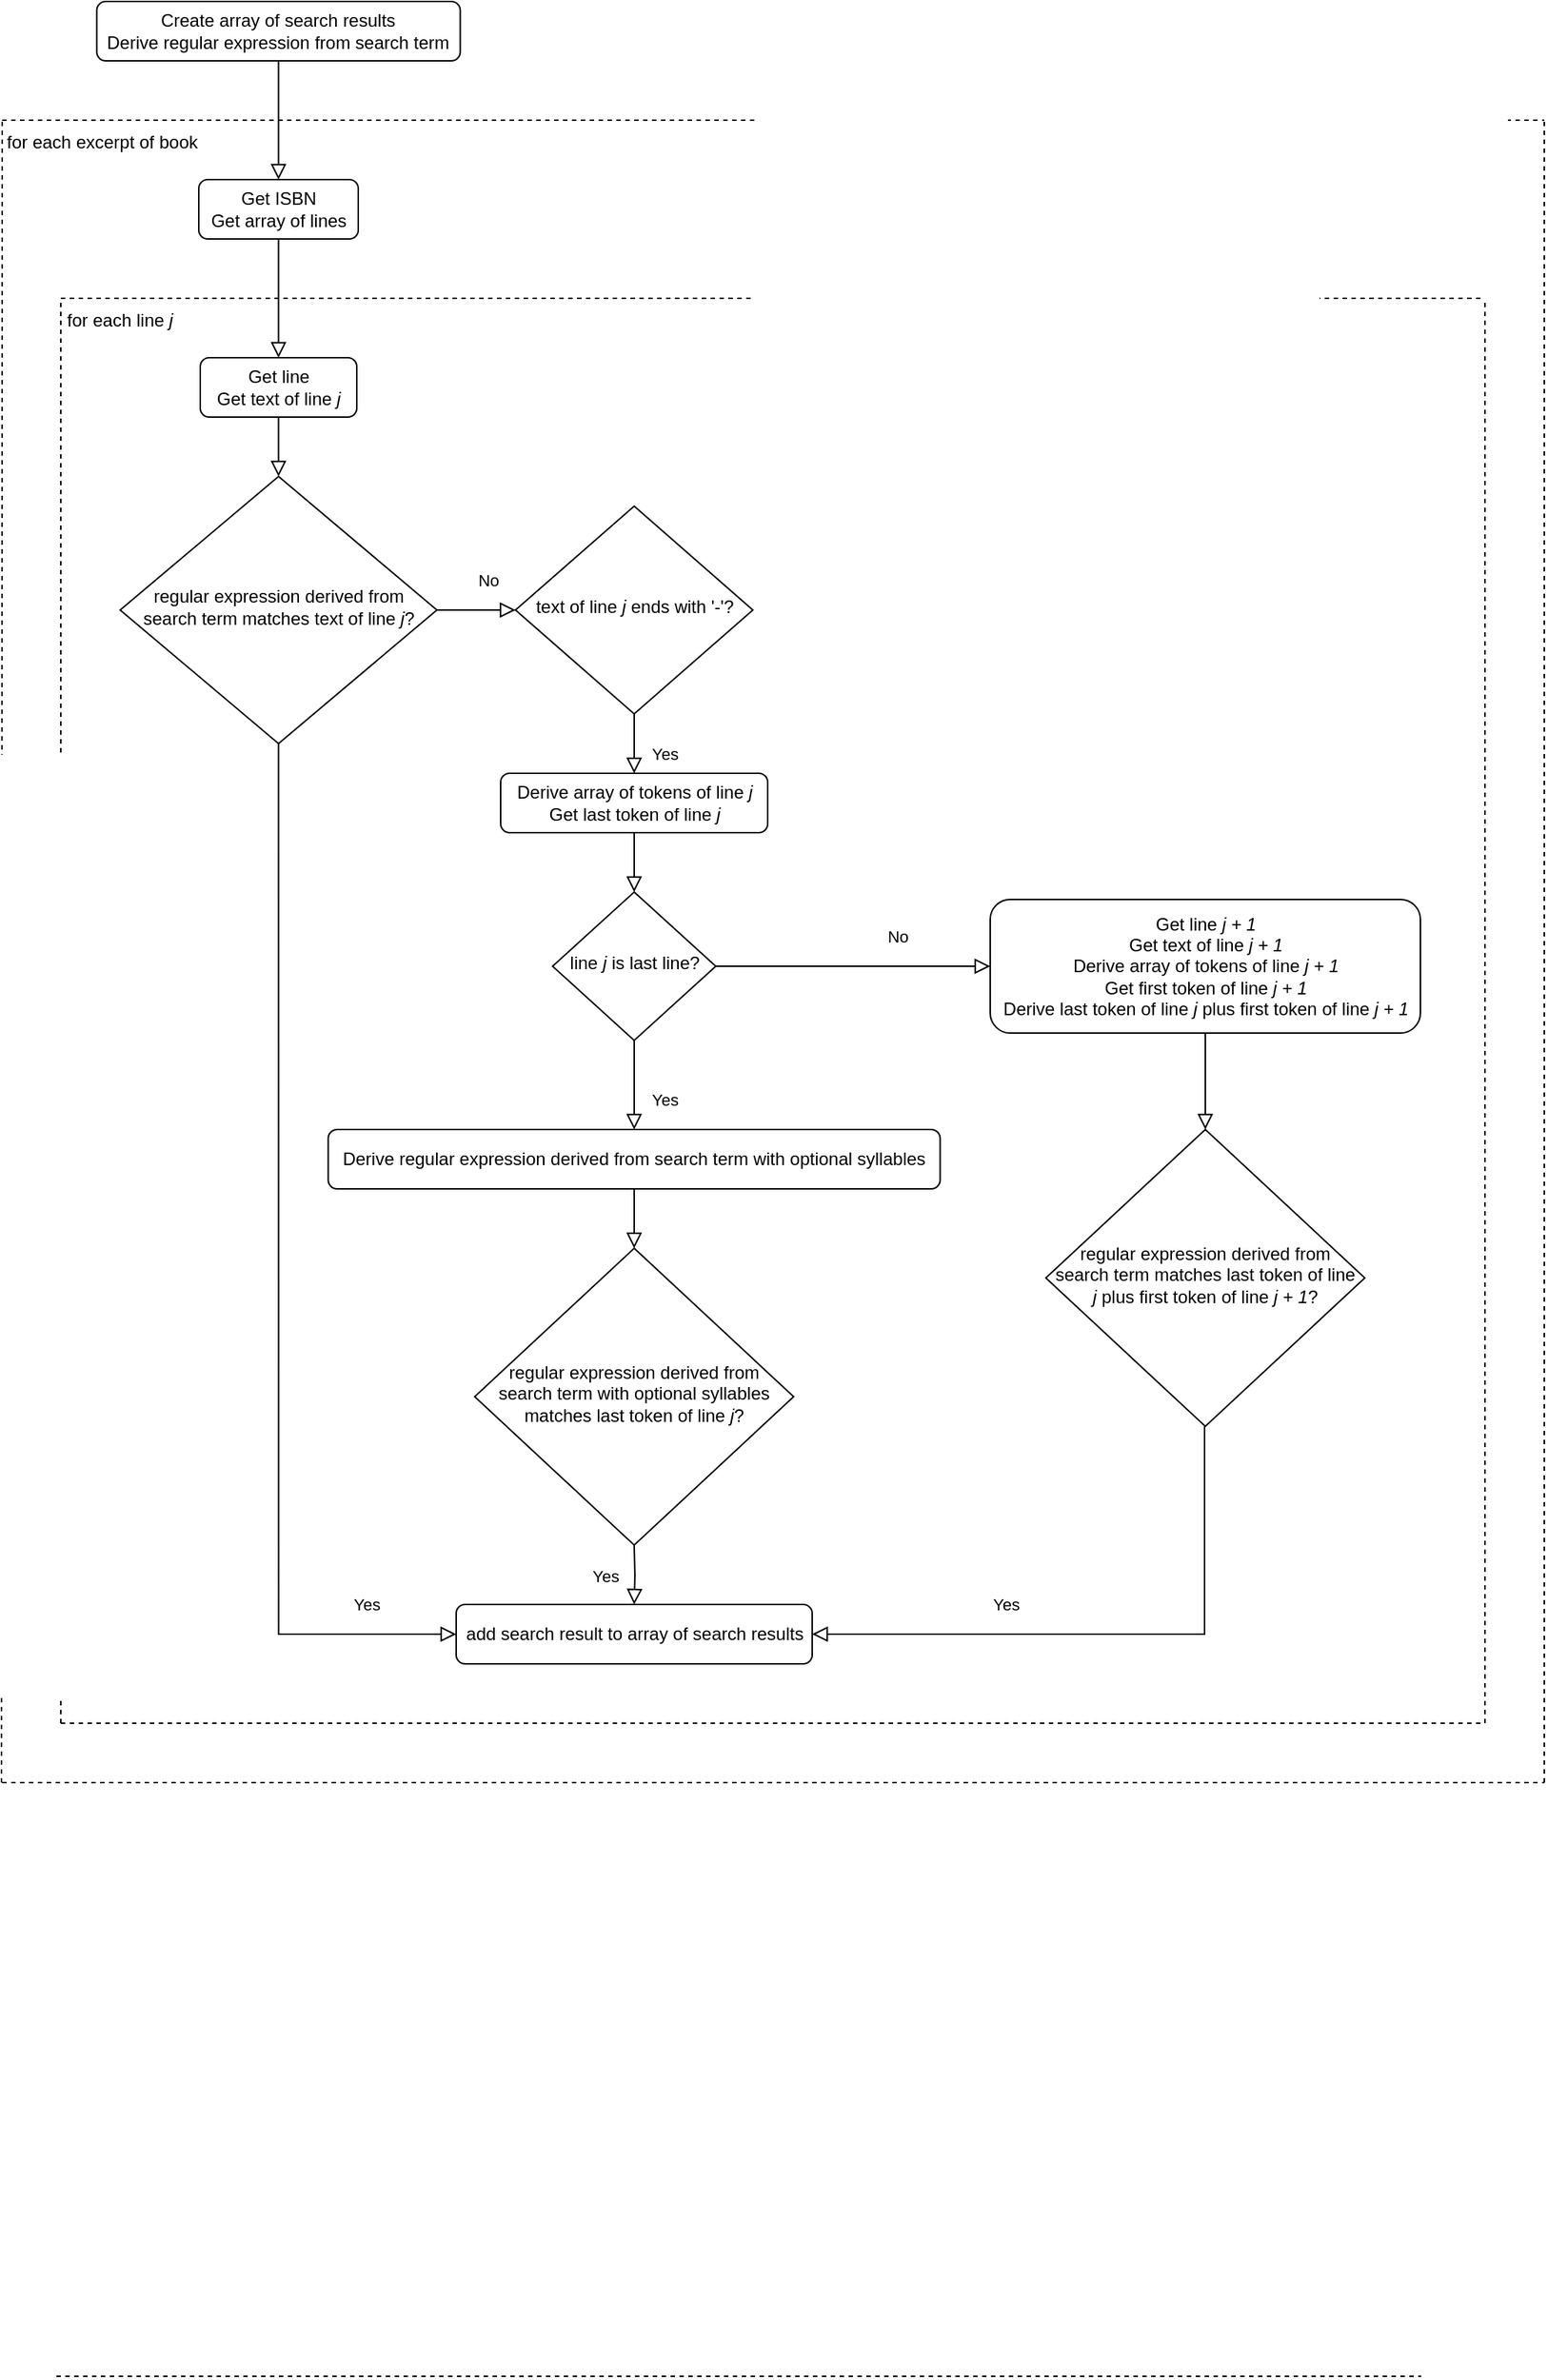 <mxfile version="22.1.7" type="github">
  <diagram id="C5RBs43oDa-KdzZeNtuy" name="Page-1">
    <mxGraphModel dx="1281" dy="518" grid="1" gridSize="10" guides="1" tooltips="1" connect="1" arrows="1" fold="1" page="1" pageScale="1" pageWidth="827" pageHeight="1169" math="0" shadow="0">
      <root>
        <mxCell id="WIyWlLk6GJQsqaUBKTNV-0" />
        <mxCell id="WIyWlLk6GJQsqaUBKTNV-1" parent="WIyWlLk6GJQsqaUBKTNV-0" />
        <mxCell id="WIyWlLk6GJQsqaUBKTNV-2" value="" style="rounded=0;html=1;jettySize=auto;orthogonalLoop=1;fontSize=11;endArrow=block;endFill=0;endSize=8;strokeWidth=1;shadow=0;labelBackgroundColor=none;edgeStyle=orthogonalEdgeStyle;entryX=0.5;entryY=0;entryDx=0;entryDy=0;" parent="WIyWlLk6GJQsqaUBKTNV-1" source="WIyWlLk6GJQsqaUBKTNV-3" target="zohzB5hVQK151VsvQyGE-7" edge="1">
          <mxGeometry relative="1" as="geometry" />
        </mxCell>
        <mxCell id="WIyWlLk6GJQsqaUBKTNV-3" value="Create array of search results&lt;br&gt;Derive regular expression from search term" style="rounded=1;whiteSpace=wrap;html=1;fontSize=12;glass=0;strokeWidth=1;shadow=0;" parent="WIyWlLk6GJQsqaUBKTNV-1" vertex="1">
          <mxGeometry x="144.25" y="80" width="245" height="40" as="geometry" />
        </mxCell>
        <mxCell id="zohzB5hVQK151VsvQyGE-40" value="Yes" style="rounded=0;html=1;jettySize=auto;orthogonalLoop=1;fontSize=11;endArrow=block;endFill=0;endSize=8;strokeWidth=1;shadow=0;labelBackgroundColor=none;edgeStyle=orthogonalEdgeStyle;exitX=0.5;exitY=1;exitDx=0;exitDy=0;entryX=0;entryY=0.5;entryDx=0;entryDy=0;" edge="1" parent="WIyWlLk6GJQsqaUBKTNV-1" source="zohzB5hVQK151VsvQyGE-9" target="zohzB5hVQK151VsvQyGE-65">
          <mxGeometry x="0.833" y="20" relative="1" as="geometry">
            <mxPoint as="offset" />
            <mxPoint x="286.5" y="600" as="sourcePoint" />
            <mxPoint x="266.5" y="900" as="targetPoint" />
          </mxGeometry>
        </mxCell>
        <mxCell id="zohzB5hVQK151VsvQyGE-42" value="No" style="rounded=0;html=1;jettySize=auto;orthogonalLoop=1;fontSize=11;endArrow=block;endFill=0;endSize=8;strokeWidth=1;shadow=0;labelBackgroundColor=none;edgeStyle=orthogonalEdgeStyle;exitX=1;exitY=0.5;exitDx=0;exitDy=0;" edge="1" parent="WIyWlLk6GJQsqaUBKTNV-1" source="zohzB5hVQK151VsvQyGE-9">
          <mxGeometry x="0.333" y="20" relative="1" as="geometry">
            <mxPoint as="offset" />
            <mxPoint x="326.5" y="590" as="sourcePoint" />
            <mxPoint x="426.5" y="490" as="targetPoint" />
          </mxGeometry>
        </mxCell>
        <mxCell id="zohzB5hVQK151VsvQyGE-6" value="for each excerpt of book" style="text;html=1;strokeColor=none;fillColor=none;align=center;verticalAlign=middle;whiteSpace=wrap;rounded=0;" vertex="1" parent="WIyWlLk6GJQsqaUBKTNV-1">
          <mxGeometry x="80.5" y="160" width="133.636" height="30" as="geometry" />
        </mxCell>
        <mxCell id="zohzB5hVQK151VsvQyGE-7" value="Get ISBN&lt;br&gt;Get array of lines" style="rounded=1;whiteSpace=wrap;html=1;fontSize=12;glass=0;strokeWidth=1;shadow=0;" vertex="1" parent="WIyWlLk6GJQsqaUBKTNV-1">
          <mxGeometry x="213" y="200" width="107.5" height="40" as="geometry" />
        </mxCell>
        <mxCell id="zohzB5hVQK151VsvQyGE-30" value="" style="rounded=0;html=1;jettySize=auto;orthogonalLoop=1;fontSize=11;endArrow=block;endFill=0;endSize=8;strokeWidth=1;shadow=0;labelBackgroundColor=none;edgeStyle=orthogonalEdgeStyle;entryX=0.5;entryY=0;entryDx=0;entryDy=0;exitX=0.5;exitY=1;exitDx=0;exitDy=0;" edge="1" parent="WIyWlLk6GJQsqaUBKTNV-1" source="zohzB5hVQK151VsvQyGE-7" target="zohzB5hVQK151VsvQyGE-29">
          <mxGeometry relative="1" as="geometry">
            <mxPoint x="317" y="310" as="sourcePoint" />
            <mxPoint x="317" y="390" as="targetPoint" />
          </mxGeometry>
        </mxCell>
        <mxCell id="zohzB5hVQK151VsvQyGE-25" value="for each line &lt;i&gt;j&lt;/i&gt;" style="text;html=1;strokeColor=none;fillColor=none;align=center;verticalAlign=middle;whiteSpace=wrap;rounded=0;" vertex="1" parent="WIyWlLk6GJQsqaUBKTNV-1">
          <mxGeometry x="120" y="280" width="79.5" height="30" as="geometry" />
        </mxCell>
        <mxCell id="zohzB5hVQK151VsvQyGE-29" value="Get line&lt;br&gt;Get text of line &lt;i&gt;j&lt;/i&gt;" style="rounded=1;whiteSpace=wrap;html=1;fontSize=12;glass=0;strokeWidth=1;shadow=0;" vertex="1" parent="WIyWlLk6GJQsqaUBKTNV-1">
          <mxGeometry x="214" y="320" width="105.5" height="40" as="geometry" />
        </mxCell>
        <mxCell id="zohzB5hVQK151VsvQyGE-9" value="regular expression derived from search term matches text of line &lt;i&gt;j&lt;/i&gt;?" style="rhombus;whiteSpace=wrap;html=1;shadow=0;fontFamily=Helvetica;fontSize=12;align=center;strokeWidth=1;spacing=6;spacingTop=-4;" vertex="1" parent="WIyWlLk6GJQsqaUBKTNV-1">
          <mxGeometry x="160" y="400" width="213.5" height="180" as="geometry" />
        </mxCell>
        <mxCell id="zohzB5hVQK151VsvQyGE-32" value="" style="rounded=0;html=1;jettySize=auto;orthogonalLoop=1;fontSize=11;endArrow=block;endFill=0;endSize=8;strokeWidth=1;shadow=0;labelBackgroundColor=none;edgeStyle=orthogonalEdgeStyle;exitX=0.5;exitY=1;exitDx=0;exitDy=0;entryX=0.5;entryY=0;entryDx=0;entryDy=0;" edge="1" parent="WIyWlLk6GJQsqaUBKTNV-1" source="zohzB5hVQK151VsvQyGE-29" target="zohzB5hVQK151VsvQyGE-9">
          <mxGeometry relative="1" as="geometry">
            <mxPoint x="353.5" y="380" as="sourcePoint" />
            <mxPoint x="263.5" y="400" as="targetPoint" />
          </mxGeometry>
        </mxCell>
        <mxCell id="zohzB5hVQK151VsvQyGE-45" value="text of line &lt;i&gt;j&lt;/i&gt;&amp;nbsp;ends with &#39;-&#39;?" style="rhombus;whiteSpace=wrap;html=1;shadow=0;fontFamily=Helvetica;fontSize=12;align=center;strokeWidth=1;spacing=6;spacingTop=-4;" vertex="1" parent="WIyWlLk6GJQsqaUBKTNV-1">
          <mxGeometry x="426.5" y="420" width="160" height="140" as="geometry" />
        </mxCell>
        <mxCell id="zohzB5hVQK151VsvQyGE-46" value="Yes" style="rounded=0;html=1;jettySize=auto;orthogonalLoop=1;fontSize=11;endArrow=block;endFill=0;endSize=8;strokeWidth=1;shadow=0;labelBackgroundColor=none;edgeStyle=orthogonalEdgeStyle;exitX=0.5;exitY=1;exitDx=0;exitDy=0;" edge="1" parent="WIyWlLk6GJQsqaUBKTNV-1" source="zohzB5hVQK151VsvQyGE-45">
          <mxGeometry x="0.333" y="20" relative="1" as="geometry">
            <mxPoint as="offset" />
            <mxPoint x="434.5" y="590" as="sourcePoint" />
            <mxPoint x="506.5" y="600" as="targetPoint" />
          </mxGeometry>
        </mxCell>
        <mxCell id="zohzB5hVQK151VsvQyGE-47" value="Derive array of tokens of line &lt;i&gt;j&lt;/i&gt;&lt;br&gt;Get last token of line &lt;i&gt;j&lt;/i&gt;" style="rounded=1;whiteSpace=wrap;html=1;fontSize=12;glass=0;strokeWidth=1;shadow=0;" vertex="1" parent="WIyWlLk6GJQsqaUBKTNV-1">
          <mxGeometry x="416.5" y="600" width="180" height="40" as="geometry" />
        </mxCell>
        <mxCell id="zohzB5hVQK151VsvQyGE-49" value="" style="rounded=0;html=1;jettySize=auto;orthogonalLoop=1;fontSize=11;endArrow=block;endFill=0;endSize=8;strokeWidth=1;shadow=0;labelBackgroundColor=none;edgeStyle=orthogonalEdgeStyle;exitX=0.5;exitY=1;exitDx=0;exitDy=0;" edge="1" parent="WIyWlLk6GJQsqaUBKTNV-1" source="zohzB5hVQK151VsvQyGE-47">
          <mxGeometry relative="1" as="geometry">
            <mxPoint x="666.5" y="565" as="sourcePoint" />
            <mxPoint x="506.5" y="680" as="targetPoint" />
          </mxGeometry>
        </mxCell>
        <mxCell id="zohzB5hVQK151VsvQyGE-51" value="line &lt;i&gt;j&lt;/i&gt;&amp;nbsp;is last line?" style="rhombus;whiteSpace=wrap;html=1;shadow=0;fontFamily=Helvetica;fontSize=12;align=center;strokeWidth=1;spacing=6;spacingTop=-4;" vertex="1" parent="WIyWlLk6GJQsqaUBKTNV-1">
          <mxGeometry x="451.5" y="680" width="110" height="100" as="geometry" />
        </mxCell>
        <mxCell id="zohzB5hVQK151VsvQyGE-53" value="No" style="rounded=0;html=1;jettySize=auto;orthogonalLoop=1;fontSize=11;endArrow=block;endFill=0;endSize=8;strokeWidth=1;shadow=0;labelBackgroundColor=none;edgeStyle=orthogonalEdgeStyle;exitX=1;exitY=0.5;exitDx=0;exitDy=0;" edge="1" parent="WIyWlLk6GJQsqaUBKTNV-1" source="zohzB5hVQK151VsvQyGE-51">
          <mxGeometry x="0.333" y="20" relative="1" as="geometry">
            <mxPoint as="offset" />
            <mxPoint x="383.5" y="380" as="sourcePoint" />
            <mxPoint x="746.5" y="730" as="targetPoint" />
          </mxGeometry>
        </mxCell>
        <mxCell id="zohzB5hVQK151VsvQyGE-54" value="Yes" style="rounded=0;html=1;jettySize=auto;orthogonalLoop=1;fontSize=11;endArrow=block;endFill=0;endSize=8;strokeWidth=1;shadow=0;labelBackgroundColor=none;edgeStyle=orthogonalEdgeStyle;exitX=0.5;exitY=1;exitDx=0;exitDy=0;" edge="1" parent="WIyWlLk6GJQsqaUBKTNV-1" source="zohzB5hVQK151VsvQyGE-51">
          <mxGeometry x="0.333" y="20" relative="1" as="geometry">
            <mxPoint as="offset" />
            <mxPoint x="516.5" y="490" as="sourcePoint" />
            <mxPoint x="506.5" y="840" as="targetPoint" />
          </mxGeometry>
        </mxCell>
        <mxCell id="zohzB5hVQK151VsvQyGE-60" value="Derive regular expression derived from search term with optional syllables" style="rounded=1;whiteSpace=wrap;html=1;fontSize=12;glass=0;strokeWidth=1;shadow=0;" vertex="1" parent="WIyWlLk6GJQsqaUBKTNV-1">
          <mxGeometry x="300.25" y="840" width="412.5" height="40" as="geometry" />
        </mxCell>
        <mxCell id="zohzB5hVQK151VsvQyGE-62" value="" style="rounded=0;html=1;jettySize=auto;orthogonalLoop=1;fontSize=11;endArrow=block;endFill=0;endSize=8;strokeWidth=1;shadow=0;labelBackgroundColor=none;edgeStyle=orthogonalEdgeStyle;exitX=0.5;exitY=1;exitDx=0;exitDy=0;" edge="1" parent="WIyWlLk6GJQsqaUBKTNV-1" source="zohzB5hVQK151VsvQyGE-60">
          <mxGeometry relative="1" as="geometry">
            <mxPoint x="516.5" y="898" as="sourcePoint" />
            <mxPoint x="506.5" y="920" as="targetPoint" />
          </mxGeometry>
        </mxCell>
        <mxCell id="zohzB5hVQK151VsvQyGE-63" value="regular expression derived from search term with optional syllables matches last token of line &lt;i&gt;j&lt;/i&gt;?" style="rhombus;whiteSpace=wrap;html=1;shadow=0;fontFamily=Helvetica;fontSize=12;align=center;strokeWidth=1;spacing=6;spacingTop=-4;" vertex="1" parent="WIyWlLk6GJQsqaUBKTNV-1">
          <mxGeometry x="399" y="920" width="215" height="200" as="geometry" />
        </mxCell>
        <mxCell id="zohzB5hVQK151VsvQyGE-64" value="Yes" style="rounded=0;html=1;jettySize=auto;orthogonalLoop=1;fontSize=11;endArrow=block;endFill=0;endSize=8;strokeWidth=1;shadow=0;labelBackgroundColor=none;edgeStyle=orthogonalEdgeStyle;exitX=0.5;exitY=1;exitDx=0;exitDy=0;" edge="1" parent="WIyWlLk6GJQsqaUBKTNV-1">
          <mxGeometry y="20" relative="1" as="geometry">
            <mxPoint as="offset" />
            <mxPoint x="506.5" y="1120" as="sourcePoint" />
            <mxPoint x="506.5" y="1160" as="targetPoint" />
          </mxGeometry>
        </mxCell>
        <mxCell id="zohzB5hVQK151VsvQyGE-65" value="add search result to array of search results" style="rounded=1;whiteSpace=wrap;html=1;fontSize=12;glass=0;strokeWidth=1;shadow=0;" vertex="1" parent="WIyWlLk6GJQsqaUBKTNV-1">
          <mxGeometry x="386.5" y="1160" width="240" height="40" as="geometry" />
        </mxCell>
        <mxCell id="zohzB5hVQK151VsvQyGE-68" value="Get line &lt;i&gt;j + 1&lt;/i&gt;&lt;br&gt;Get text of line &lt;i&gt;j + 1&lt;/i&gt;&lt;br&gt;Derive array of tokens of line &lt;i&gt;j + 1&lt;/i&gt;&lt;br&gt;Get first token of line &lt;i&gt;j + 1&lt;/i&gt;&lt;br&gt;Derive last token of line &lt;i&gt;j&lt;/i&gt;&amp;nbsp;plus first token of line &lt;i&gt;j + 1&lt;/i&gt;" style="rounded=1;whiteSpace=wrap;html=1;fontSize=12;glass=0;strokeWidth=1;shadow=0;" vertex="1" parent="WIyWlLk6GJQsqaUBKTNV-1">
          <mxGeometry x="746.5" y="685" width="290" height="90" as="geometry" />
        </mxCell>
        <mxCell id="zohzB5hVQK151VsvQyGE-70" value="regular expression derived from search term matches last token of line &lt;i&gt;j&lt;/i&gt;&amp;nbsp;plus first token of line &lt;i&gt;j + 1&lt;/i&gt;?" style="rhombus;whiteSpace=wrap;html=1;shadow=0;fontFamily=Helvetica;fontSize=12;align=center;strokeWidth=1;spacing=6;spacingTop=-4;" vertex="1" parent="WIyWlLk6GJQsqaUBKTNV-1">
          <mxGeometry x="784" y="840" width="215" height="200" as="geometry" />
        </mxCell>
        <mxCell id="zohzB5hVQK151VsvQyGE-71" value="" style="rounded=0;html=1;jettySize=auto;orthogonalLoop=1;fontSize=11;endArrow=block;endFill=0;endSize=8;strokeWidth=1;shadow=0;labelBackgroundColor=none;edgeStyle=orthogonalEdgeStyle;exitX=0.5;exitY=1;exitDx=0;exitDy=0;entryX=0.5;entryY=0;entryDx=0;entryDy=0;" edge="1" parent="WIyWlLk6GJQsqaUBKTNV-1" source="zohzB5hVQK151VsvQyGE-68" target="zohzB5hVQK151VsvQyGE-70">
          <mxGeometry relative="1" as="geometry">
            <mxPoint x="896.5" y="790" as="sourcePoint" />
            <mxPoint x="896.5" y="830" as="targetPoint" />
          </mxGeometry>
        </mxCell>
        <mxCell id="zohzB5hVQK151VsvQyGE-72" value="Yes" style="rounded=0;html=1;jettySize=auto;orthogonalLoop=1;fontSize=11;endArrow=block;endFill=0;endSize=8;strokeWidth=1;shadow=0;labelBackgroundColor=none;edgeStyle=orthogonalEdgeStyle;exitX=0.5;exitY=1;exitDx=0;exitDy=0;entryX=1;entryY=0.5;entryDx=0;entryDy=0;" edge="1" parent="WIyWlLk6GJQsqaUBKTNV-1" target="zohzB5hVQK151VsvQyGE-65">
          <mxGeometry x="0.357" y="-20" relative="1" as="geometry">
            <mxPoint as="offset" />
            <mxPoint x="891" y="1040" as="sourcePoint" />
            <mxPoint x="826.5" y="1150" as="targetPoint" />
            <Array as="points">
              <mxPoint x="891.5" y="1180" />
            </Array>
          </mxGeometry>
        </mxCell>
        <mxCell id="zohzB5hVQK151VsvQyGE-77" value="" style="endArrow=none;dashed=1;html=1;rounded=0;exitX=0;exitY=0;exitDx=0;exitDy=0;" edge="1" parent="WIyWlLk6GJQsqaUBKTNV-1" source="zohzB5hVQK151VsvQyGE-6">
          <mxGeometry width="50" height="50" relative="1" as="geometry">
            <mxPoint x="260" y="360" as="sourcePoint" />
            <mxPoint x="1120" y="160" as="targetPoint" />
          </mxGeometry>
        </mxCell>
        <mxCell id="zohzB5hVQK151VsvQyGE-78" value="" style="endArrow=none;dashed=1;html=1;rounded=0;exitX=0;exitY=0;exitDx=0;exitDy=0;" edge="1" parent="WIyWlLk6GJQsqaUBKTNV-1">
          <mxGeometry width="50" height="50" relative="1" as="geometry">
            <mxPoint x="80.5" y="1280" as="sourcePoint" />
            <mxPoint x="1120" y="1280" as="targetPoint" />
          </mxGeometry>
        </mxCell>
        <mxCell id="zohzB5hVQK151VsvQyGE-79" value="" style="endArrow=none;dashed=1;html=1;rounded=0;entryX=0;entryY=0;entryDx=0;entryDy=0;" edge="1" parent="WIyWlLk6GJQsqaUBKTNV-1" target="zohzB5hVQK151VsvQyGE-6">
          <mxGeometry width="50" height="50" relative="1" as="geometry">
            <mxPoint x="80" y="1280" as="sourcePoint" />
            <mxPoint x="540" y="160" as="targetPoint" />
          </mxGeometry>
        </mxCell>
        <mxCell id="zohzB5hVQK151VsvQyGE-80" value="" style="endArrow=none;dashed=1;html=1;rounded=0;entryX=0;entryY=0;entryDx=0;entryDy=0;" edge="1" parent="WIyWlLk6GJQsqaUBKTNV-1">
          <mxGeometry width="50" height="50" relative="1" as="geometry">
            <mxPoint x="1120" y="1280" as="sourcePoint" />
            <mxPoint x="1120" y="160" as="targetPoint" />
          </mxGeometry>
        </mxCell>
        <mxCell id="zohzB5hVQK151VsvQyGE-81" value="" style="endArrow=none;dashed=1;html=1;rounded=0;exitX=0;exitY=0;exitDx=0;exitDy=0;" edge="1" parent="WIyWlLk6GJQsqaUBKTNV-1">
          <mxGeometry width="50" height="50" relative="1" as="geometry">
            <mxPoint x="120" y="280" as="sourcePoint" />
            <mxPoint x="1080" y="280" as="targetPoint" />
          </mxGeometry>
        </mxCell>
        <mxCell id="zohzB5hVQK151VsvQyGE-83" value="" style="endArrow=none;dashed=1;html=1;rounded=0;exitX=0;exitY=0;exitDx=0;exitDy=0;" edge="1" parent="WIyWlLk6GJQsqaUBKTNV-1">
          <mxGeometry width="50" height="50" relative="1" as="geometry">
            <mxPoint x="117" y="1680" as="sourcePoint" />
            <mxPoint x="1037" y="1680" as="targetPoint" />
          </mxGeometry>
        </mxCell>
        <mxCell id="zohzB5hVQK151VsvQyGE-84" value="" style="endArrow=none;dashed=1;html=1;rounded=0;exitX=0;exitY=0;exitDx=0;exitDy=0;" edge="1" parent="WIyWlLk6GJQsqaUBKTNV-1">
          <mxGeometry width="50" height="50" relative="1" as="geometry">
            <mxPoint x="120" y="1240" as="sourcePoint" />
            <mxPoint x="1080" y="1240" as="targetPoint" />
          </mxGeometry>
        </mxCell>
        <mxCell id="zohzB5hVQK151VsvQyGE-85" value="" style="endArrow=none;dashed=1;html=1;rounded=0;entryX=0;entryY=0;entryDx=0;entryDy=0;" edge="1" parent="WIyWlLk6GJQsqaUBKTNV-1" target="zohzB5hVQK151VsvQyGE-25">
          <mxGeometry width="50" height="50" relative="1" as="geometry">
            <mxPoint x="120" y="1240" as="sourcePoint" />
            <mxPoint x="90" y="170" as="targetPoint" />
          </mxGeometry>
        </mxCell>
        <mxCell id="zohzB5hVQK151VsvQyGE-86" value="" style="endArrow=none;dashed=1;html=1;rounded=0;entryX=0;entryY=0;entryDx=0;entryDy=0;" edge="1" parent="WIyWlLk6GJQsqaUBKTNV-1">
          <mxGeometry width="50" height="50" relative="1" as="geometry">
            <mxPoint x="1080" y="1240" as="sourcePoint" />
            <mxPoint x="1080" y="280" as="targetPoint" />
          </mxGeometry>
        </mxCell>
      </root>
    </mxGraphModel>
  </diagram>
</mxfile>
